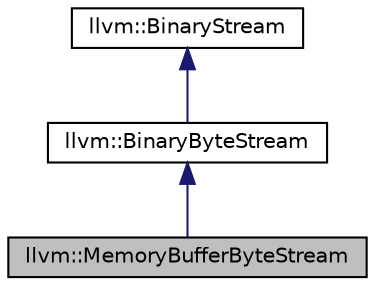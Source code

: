 digraph "llvm::MemoryBufferByteStream"
{
 // LATEX_PDF_SIZE
  bgcolor="transparent";
  edge [fontname="Helvetica",fontsize="10",labelfontname="Helvetica",labelfontsize="10"];
  node [fontname="Helvetica",fontsize="10",shape="box"];
  Node1 [label="llvm::MemoryBufferByteStream",height=0.2,width=0.4,color="black", fillcolor="grey75", style="filled", fontcolor="black",tooltip="An implementation of BinaryStream whose data is backed by an llvm MemoryBuffer object."];
  Node2 -> Node1 [dir="back",color="midnightblue",fontsize="10",style="solid",fontname="Helvetica"];
  Node2 [label="llvm::BinaryByteStream",height=0.2,width=0.4,color="black",URL="$classllvm_1_1BinaryByteStream.html",tooltip="An implementation of BinaryStream which holds its entire data set in a single contiguous buffer."];
  Node3 -> Node2 [dir="back",color="midnightblue",fontsize="10",style="solid",fontname="Helvetica"];
  Node3 [label="llvm::BinaryStream",height=0.2,width=0.4,color="black",URL="$classllvm_1_1BinaryStream.html",tooltip="An interface for accessing data in a stream-like format, but which discourages copying."];
}

